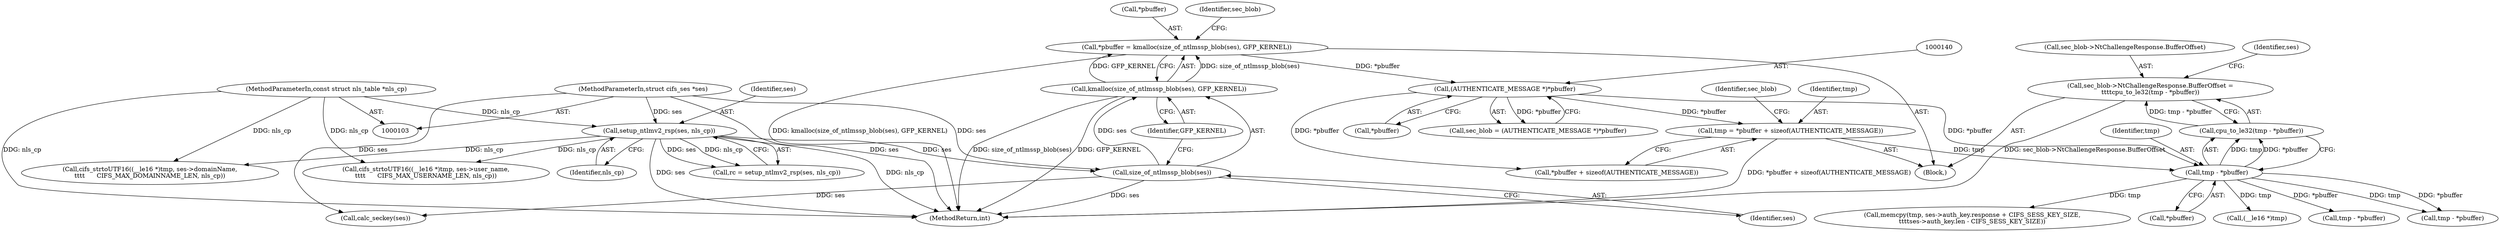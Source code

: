 digraph "0_linux_cabfb3680f78981d26c078a26e5c748531257ebb@pointer" {
"1000232" [label="(Call,sec_blob->NtChallengeResponse.BufferOffset =\n\t\t\t\tcpu_to_le32(tmp - *pbuffer))"];
"1000238" [label="(Call,cpu_to_le32(tmp - *pbuffer))"];
"1000239" [label="(Call,tmp - *pbuffer)"];
"1000196" [label="(Call,tmp = *pbuffer + sizeof(AUTHENTICATE_MESSAGE))"];
"1000139" [label="(Call,(AUTHENTICATE_MESSAGE *)*pbuffer)"];
"1000130" [label="(Call,*pbuffer = kmalloc(size_of_ntlmssp_blob(ses), GFP_KERNEL))"];
"1000133" [label="(Call,kmalloc(size_of_ntlmssp_blob(ses), GFP_KERNEL))"];
"1000134" [label="(Call,size_of_ntlmssp_blob(ses))"];
"1000115" [label="(Call,setup_ntlmv2_rsp(ses, nls_cp))"];
"1000106" [label="(MethodParameterIn,struct cifs_ses *ses)"];
"1000107" [label="(MethodParameterIn,const struct nls_table *nls_cp)"];
"1000137" [label="(Call,sec_blob = (AUTHENTICATE_MESSAGE *)*pbuffer)"];
"1000238" [label="(Call,cpu_to_le32(tmp - *pbuffer))"];
"1000250" [label="(Call,memcpy(tmp, ses->auth_key.response + CIFS_SESS_KEY_SIZE,\n\t\t\t\tses->auth_key.len - CIFS_SESS_KEY_SIZE))"];
"1000141" [label="(Call,*pbuffer)"];
"1000198" [label="(Call,*pbuffer + sizeof(AUTHENTICATE_MESSAGE))"];
"1000197" [label="(Identifier,tmp)"];
"1000233" [label="(Call,sec_blob->NtChallengeResponse.BufferOffset)"];
"1000241" [label="(Call,*pbuffer)"];
"1000232" [label="(Call,sec_blob->NtChallengeResponse.BufferOffset =\n\t\t\t\tcpu_to_le32(tmp - *pbuffer))"];
"1000607" [label="(MethodReturn,int)"];
"1000139" [label="(Call,(AUTHENTICATE_MESSAGE *)*pbuffer)"];
"1000529" [label="(Call,calc_seckey(ses))"];
"1000441" [label="(Call,cifs_strtoUTF16((__le16 *)tmp, ses->user_name,\n\t\t\t\t      CIFS_MAX_USERNAME_LEN, nls_cp))"];
"1000107" [label="(MethodParameterIn,const struct nls_table *nls_cp)"];
"1000360" [label="(Call,(__le16 *)tmp)"];
"1000115" [label="(Call,setup_ntlmv2_rsp(ses, nls_cp))"];
"1000136" [label="(Identifier,GFP_KERNEL)"];
"1000131" [label="(Call,*pbuffer)"];
"1000359" [label="(Call,cifs_strtoUTF16((__le16 *)tmp, ses->domainName,\n\t\t\t\t      CIFS_MAX_DOMAINNAME_LEN, nls_cp))"];
"1000378" [label="(Call,tmp - *pbuffer)"];
"1000106" [label="(MethodParameterIn,struct cifs_ses *ses)"];
"1000116" [label="(Identifier,ses)"];
"1000133" [label="(Call,kmalloc(size_of_ntlmssp_blob(ses), GFP_KERNEL))"];
"1000138" [label="(Identifier,sec_blob)"];
"1000333" [label="(Call,tmp - *pbuffer)"];
"1000113" [label="(Call,rc = setup_ntlmv2_rsp(ses, nls_cp))"];
"1000134" [label="(Call,size_of_ntlmssp_blob(ses))"];
"1000246" [label="(Identifier,ses)"];
"1000240" [label="(Identifier,tmp)"];
"1000108" [label="(Block,)"];
"1000205" [label="(Identifier,sec_blob)"];
"1000239" [label="(Call,tmp - *pbuffer)"];
"1000135" [label="(Identifier,ses)"];
"1000196" [label="(Call,tmp = *pbuffer + sizeof(AUTHENTICATE_MESSAGE))"];
"1000117" [label="(Identifier,nls_cp)"];
"1000130" [label="(Call,*pbuffer = kmalloc(size_of_ntlmssp_blob(ses), GFP_KERNEL))"];
"1000232" -> "1000108"  [label="AST: "];
"1000232" -> "1000238"  [label="CFG: "];
"1000233" -> "1000232"  [label="AST: "];
"1000238" -> "1000232"  [label="AST: "];
"1000246" -> "1000232"  [label="CFG: "];
"1000232" -> "1000607"  [label="DDG: sec_blob->NtChallengeResponse.BufferOffset"];
"1000238" -> "1000232"  [label="DDG: tmp - *pbuffer"];
"1000238" -> "1000239"  [label="CFG: "];
"1000239" -> "1000238"  [label="AST: "];
"1000239" -> "1000238"  [label="DDG: tmp"];
"1000239" -> "1000238"  [label="DDG: *pbuffer"];
"1000239" -> "1000241"  [label="CFG: "];
"1000240" -> "1000239"  [label="AST: "];
"1000241" -> "1000239"  [label="AST: "];
"1000196" -> "1000239"  [label="DDG: tmp"];
"1000139" -> "1000239"  [label="DDG: *pbuffer"];
"1000239" -> "1000250"  [label="DDG: tmp"];
"1000239" -> "1000333"  [label="DDG: tmp"];
"1000239" -> "1000333"  [label="DDG: *pbuffer"];
"1000239" -> "1000360"  [label="DDG: tmp"];
"1000239" -> "1000378"  [label="DDG: *pbuffer"];
"1000196" -> "1000108"  [label="AST: "];
"1000196" -> "1000198"  [label="CFG: "];
"1000197" -> "1000196"  [label="AST: "];
"1000198" -> "1000196"  [label="AST: "];
"1000205" -> "1000196"  [label="CFG: "];
"1000196" -> "1000607"  [label="DDG: *pbuffer + sizeof(AUTHENTICATE_MESSAGE)"];
"1000139" -> "1000196"  [label="DDG: *pbuffer"];
"1000139" -> "1000137"  [label="AST: "];
"1000139" -> "1000141"  [label="CFG: "];
"1000140" -> "1000139"  [label="AST: "];
"1000141" -> "1000139"  [label="AST: "];
"1000137" -> "1000139"  [label="CFG: "];
"1000139" -> "1000137"  [label="DDG: *pbuffer"];
"1000130" -> "1000139"  [label="DDG: *pbuffer"];
"1000139" -> "1000198"  [label="DDG: *pbuffer"];
"1000130" -> "1000108"  [label="AST: "];
"1000130" -> "1000133"  [label="CFG: "];
"1000131" -> "1000130"  [label="AST: "];
"1000133" -> "1000130"  [label="AST: "];
"1000138" -> "1000130"  [label="CFG: "];
"1000130" -> "1000607"  [label="DDG: kmalloc(size_of_ntlmssp_blob(ses), GFP_KERNEL)"];
"1000133" -> "1000130"  [label="DDG: size_of_ntlmssp_blob(ses)"];
"1000133" -> "1000130"  [label="DDG: GFP_KERNEL"];
"1000133" -> "1000136"  [label="CFG: "];
"1000134" -> "1000133"  [label="AST: "];
"1000136" -> "1000133"  [label="AST: "];
"1000133" -> "1000607"  [label="DDG: size_of_ntlmssp_blob(ses)"];
"1000133" -> "1000607"  [label="DDG: GFP_KERNEL"];
"1000134" -> "1000133"  [label="DDG: ses"];
"1000134" -> "1000135"  [label="CFG: "];
"1000135" -> "1000134"  [label="AST: "];
"1000136" -> "1000134"  [label="CFG: "];
"1000134" -> "1000607"  [label="DDG: ses"];
"1000115" -> "1000134"  [label="DDG: ses"];
"1000106" -> "1000134"  [label="DDG: ses"];
"1000134" -> "1000529"  [label="DDG: ses"];
"1000115" -> "1000113"  [label="AST: "];
"1000115" -> "1000117"  [label="CFG: "];
"1000116" -> "1000115"  [label="AST: "];
"1000117" -> "1000115"  [label="AST: "];
"1000113" -> "1000115"  [label="CFG: "];
"1000115" -> "1000607"  [label="DDG: nls_cp"];
"1000115" -> "1000607"  [label="DDG: ses"];
"1000115" -> "1000113"  [label="DDG: ses"];
"1000115" -> "1000113"  [label="DDG: nls_cp"];
"1000106" -> "1000115"  [label="DDG: ses"];
"1000107" -> "1000115"  [label="DDG: nls_cp"];
"1000115" -> "1000359"  [label="DDG: nls_cp"];
"1000115" -> "1000441"  [label="DDG: nls_cp"];
"1000106" -> "1000103"  [label="AST: "];
"1000106" -> "1000607"  [label="DDG: ses"];
"1000106" -> "1000529"  [label="DDG: ses"];
"1000107" -> "1000103"  [label="AST: "];
"1000107" -> "1000607"  [label="DDG: nls_cp"];
"1000107" -> "1000359"  [label="DDG: nls_cp"];
"1000107" -> "1000441"  [label="DDG: nls_cp"];
}
